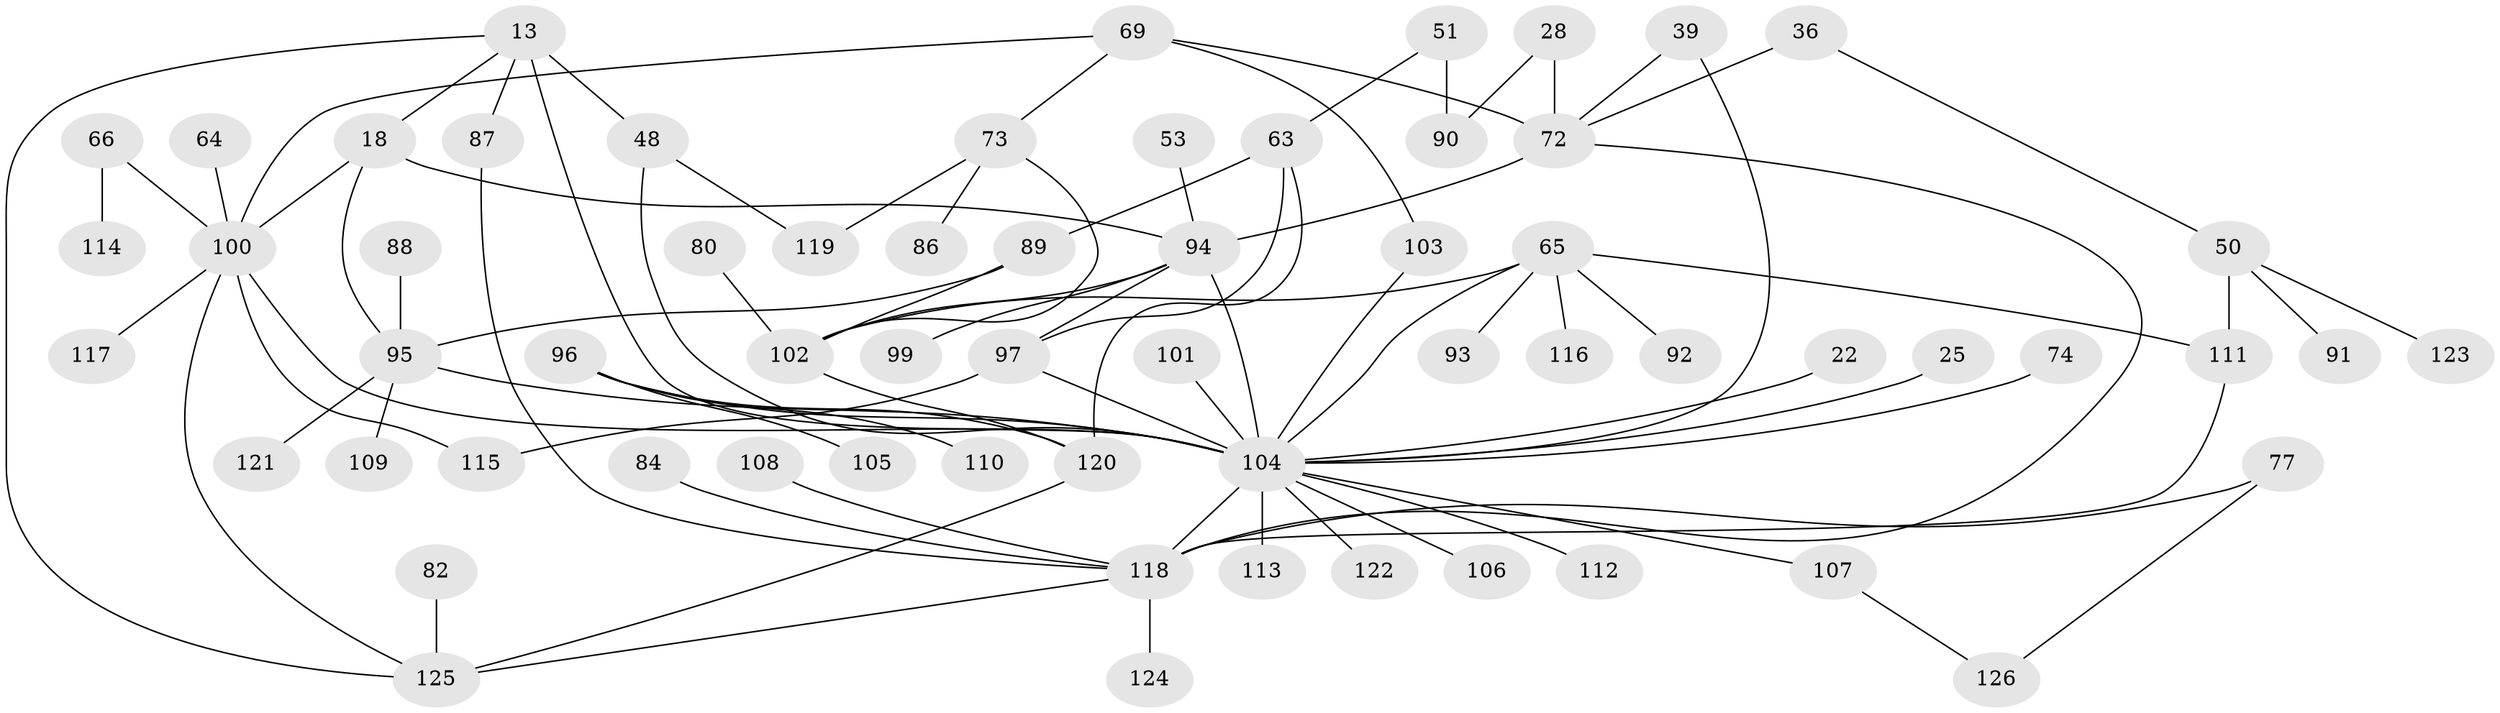 // original degree distribution, {5: 0.07142857142857142, 4: 0.1111111111111111, 3: 0.2222222222222222, 9: 0.007936507936507936, 6: 0.047619047619047616, 2: 0.2777777777777778, 8: 0.007936507936507936, 1: 0.25396825396825395}
// Generated by graph-tools (version 1.1) at 2025/40/03/09/25 04:40:59]
// undirected, 63 vertices, 87 edges
graph export_dot {
graph [start="1"]
  node [color=gray90,style=filled];
  13;
  18 [super="+10"];
  22;
  25;
  28;
  36 [super="+20"];
  39;
  48 [super="+4"];
  50;
  51;
  53;
  63;
  64;
  65 [super="+49+59"];
  66;
  69 [super="+44"];
  72 [super="+24+12"];
  73;
  74 [super="+54"];
  77;
  80;
  82;
  84;
  86;
  87;
  88;
  89 [super="+83"];
  90 [super="+35"];
  91;
  92;
  93;
  94 [super="+11+5+67"];
  95 [super="+85+30"];
  96 [super="+21"];
  97 [super="+55+76"];
  99;
  100 [super="+14+38"];
  101;
  102 [super="+17"];
  103 [super="+27"];
  104 [super="+26+33+37+68+98"];
  105;
  106;
  107 [super="+46"];
  108;
  109;
  110;
  111 [super="+56"];
  112;
  113 [super="+61"];
  114;
  115 [super="+79"];
  116;
  117;
  118 [super="+45+75+78"];
  119;
  120 [super="+81"];
  121 [super="+60"];
  122;
  123;
  124;
  125 [super="+62"];
  126;
  13 -- 48 [weight=2];
  13 -- 87;
  13 -- 125;
  13 -- 18;
  13 -- 104;
  18 -- 100 [weight=2];
  18 -- 94 [weight=3];
  18 -- 95;
  22 -- 104;
  25 -- 104;
  28 -- 90;
  28 -- 72;
  36 -- 50;
  36 -- 72;
  39 -- 104;
  39 -- 72;
  48 -- 119;
  48 -- 104;
  50 -- 91;
  50 -- 123;
  50 -- 111 [weight=2];
  51 -- 63;
  51 -- 90 [weight=2];
  53 -- 94;
  63 -- 97 [weight=2];
  63 -- 120;
  63 -- 89;
  64 -- 100;
  65 -- 116;
  65 -- 102;
  65 -- 104;
  65 -- 92;
  65 -- 93;
  65 -- 111;
  66 -- 114;
  66 -- 100;
  69 -- 73;
  69 -- 103;
  69 -- 72;
  69 -- 100;
  72 -- 94 [weight=2];
  72 -- 118;
  73 -- 86;
  73 -- 119;
  73 -- 102;
  74 -- 104;
  77 -- 126;
  77 -- 118;
  80 -- 102;
  82 -- 125;
  84 -- 118;
  87 -- 118;
  88 -- 95;
  89 -- 102;
  89 -- 95;
  94 -- 102 [weight=2];
  94 -- 97 [weight=2];
  94 -- 104 [weight=6];
  94 -- 99;
  95 -- 104 [weight=2];
  95 -- 109;
  95 -- 121;
  96 -- 105;
  96 -- 110;
  96 -- 104 [weight=2];
  96 -- 120;
  97 -- 104;
  97 -- 115;
  100 -- 117;
  100 -- 104;
  100 -- 125;
  100 -- 115;
  101 -- 104;
  102 -- 120;
  103 -- 104;
  104 -- 106;
  104 -- 113 [weight=3];
  104 -- 112;
  104 -- 122;
  104 -- 118 [weight=2];
  104 -- 107;
  107 -- 126;
  108 -- 118;
  111 -- 118;
  118 -- 124;
  118 -- 125;
  120 -- 125;
}
